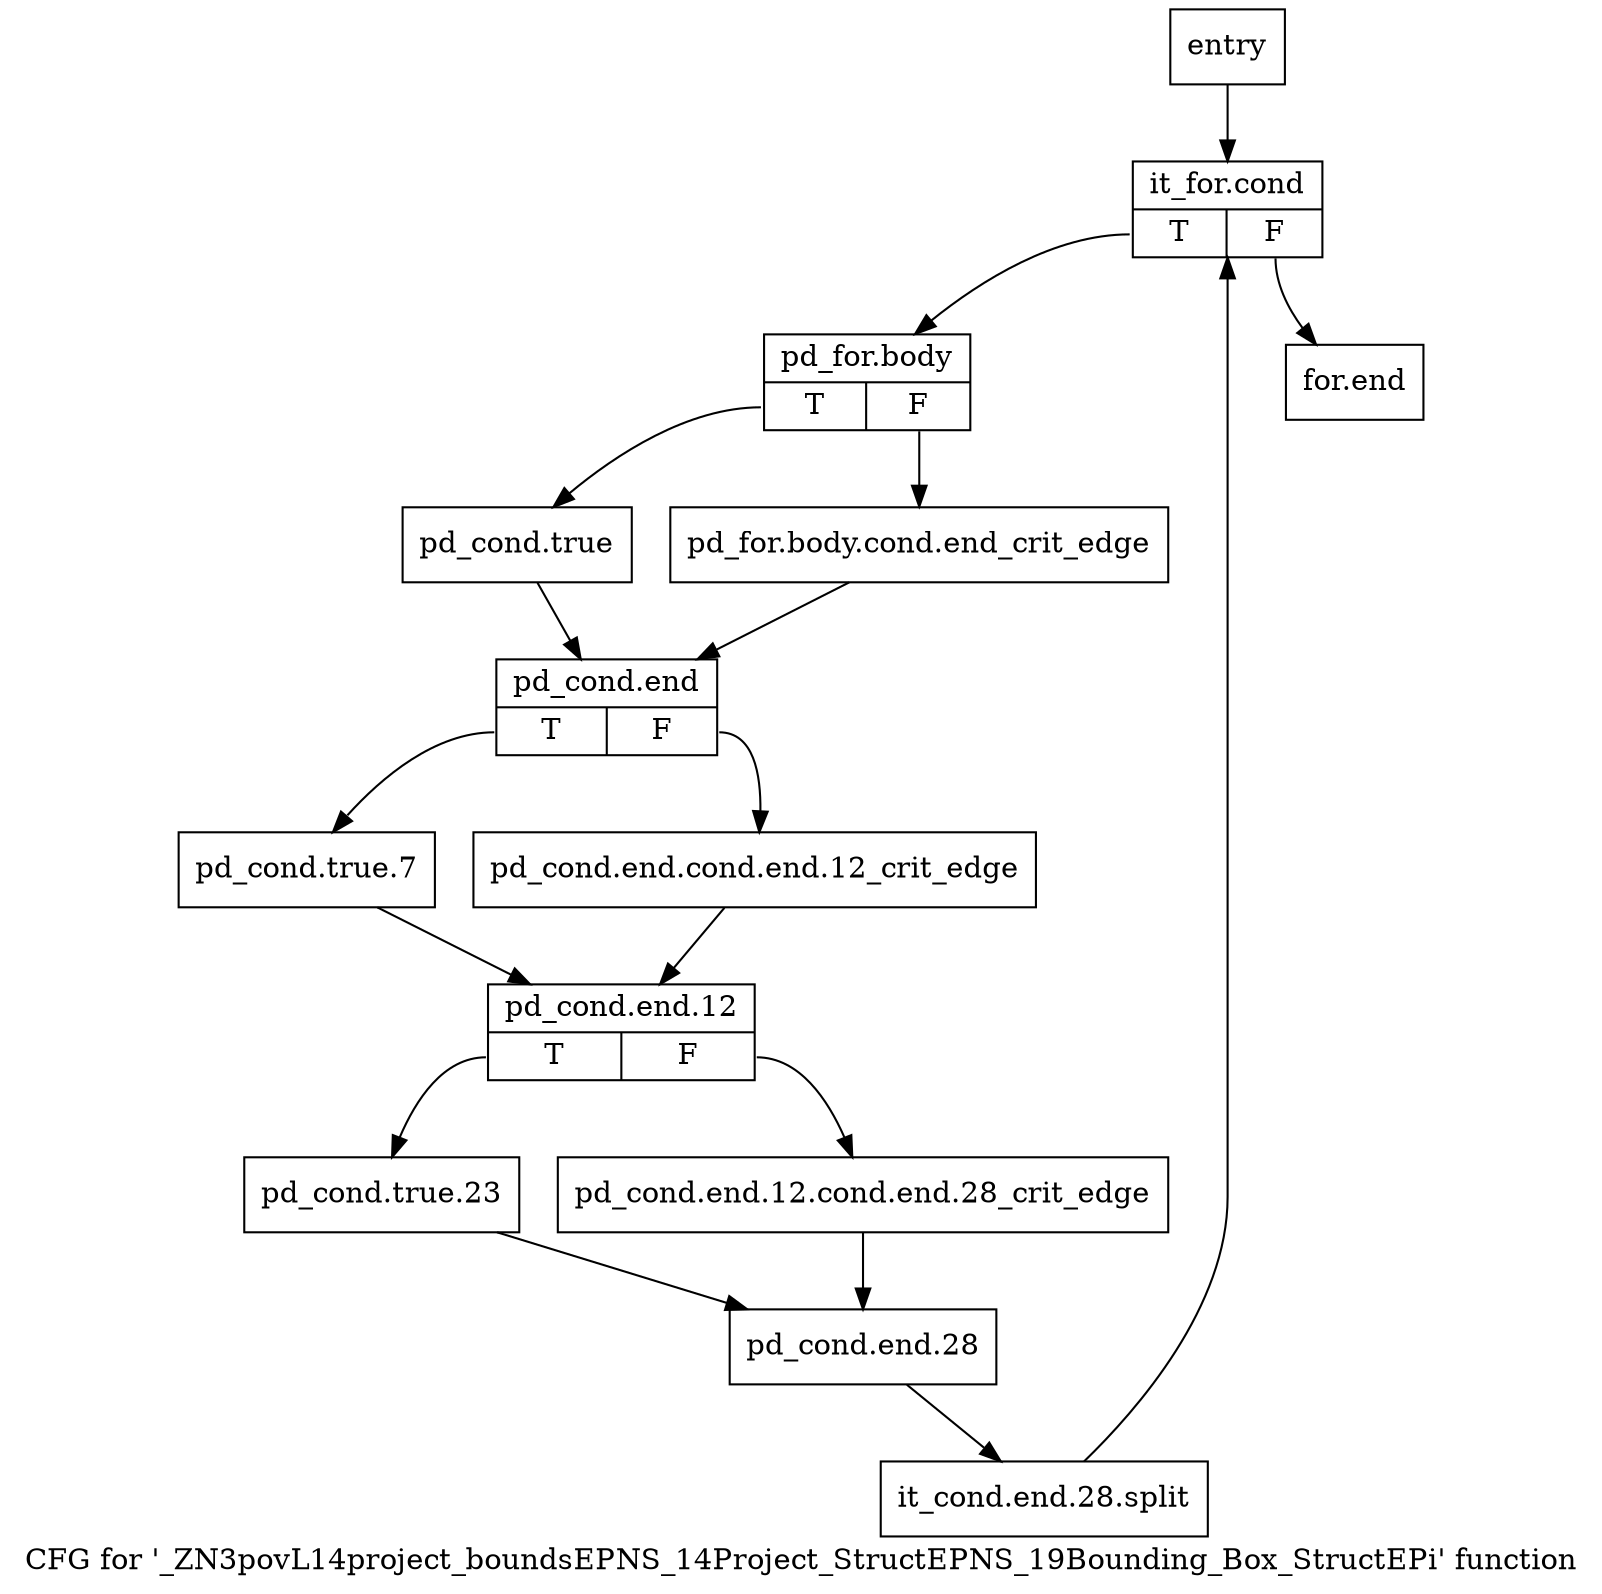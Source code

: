 digraph "CFG for '_ZN3povL14project_boundsEPNS_14Project_StructEPNS_19Bounding_Box_StructEPi' function" {
	label="CFG for '_ZN3povL14project_boundsEPNS_14Project_StructEPNS_19Bounding_Box_StructEPi' function";

	Node0x224a560 [shape=record,label="{entry}"];
	Node0x224a560 -> Node0x224a5b0;
	Node0x224a5b0 [shape=record,label="{it_for.cond|{<s0>T|<s1>F}}"];
	Node0x224a5b0:s0 -> Node0x224a600;
	Node0x224a5b0:s1 -> Node0x224a920;
	Node0x224a600 [shape=record,label="{pd_for.body|{<s0>T|<s1>F}}"];
	Node0x224a600:s0 -> Node0x224a6a0;
	Node0x224a600:s1 -> Node0x224a650;
	Node0x224a650 [shape=record,label="{pd_for.body.cond.end_crit_edge}"];
	Node0x224a650 -> Node0x224a6f0;
	Node0x224a6a0 [shape=record,label="{pd_cond.true}"];
	Node0x224a6a0 -> Node0x224a6f0;
	Node0x224a6f0 [shape=record,label="{pd_cond.end|{<s0>T|<s1>F}}"];
	Node0x224a6f0:s0 -> Node0x224a790;
	Node0x224a6f0:s1 -> Node0x224a740;
	Node0x224a740 [shape=record,label="{pd_cond.end.cond.end.12_crit_edge}"];
	Node0x224a740 -> Node0x224a7e0;
	Node0x224a790 [shape=record,label="{pd_cond.true.7}"];
	Node0x224a790 -> Node0x224a7e0;
	Node0x224a7e0 [shape=record,label="{pd_cond.end.12|{<s0>T|<s1>F}}"];
	Node0x224a7e0:s0 -> Node0x224a880;
	Node0x224a7e0:s1 -> Node0x224a830;
	Node0x224a830 [shape=record,label="{pd_cond.end.12.cond.end.28_crit_edge}"];
	Node0x224a830 -> Node0x224a8d0;
	Node0x224a880 [shape=record,label="{pd_cond.true.23}"];
	Node0x224a880 -> Node0x224a8d0;
	Node0x224a8d0 [shape=record,label="{pd_cond.end.28}"];
	Node0x224a8d0 -> Node0x35cb300;
	Node0x35cb300 [shape=record,label="{it_cond.end.28.split}"];
	Node0x35cb300 -> Node0x224a5b0;
	Node0x224a920 [shape=record,label="{for.end}"];
}
